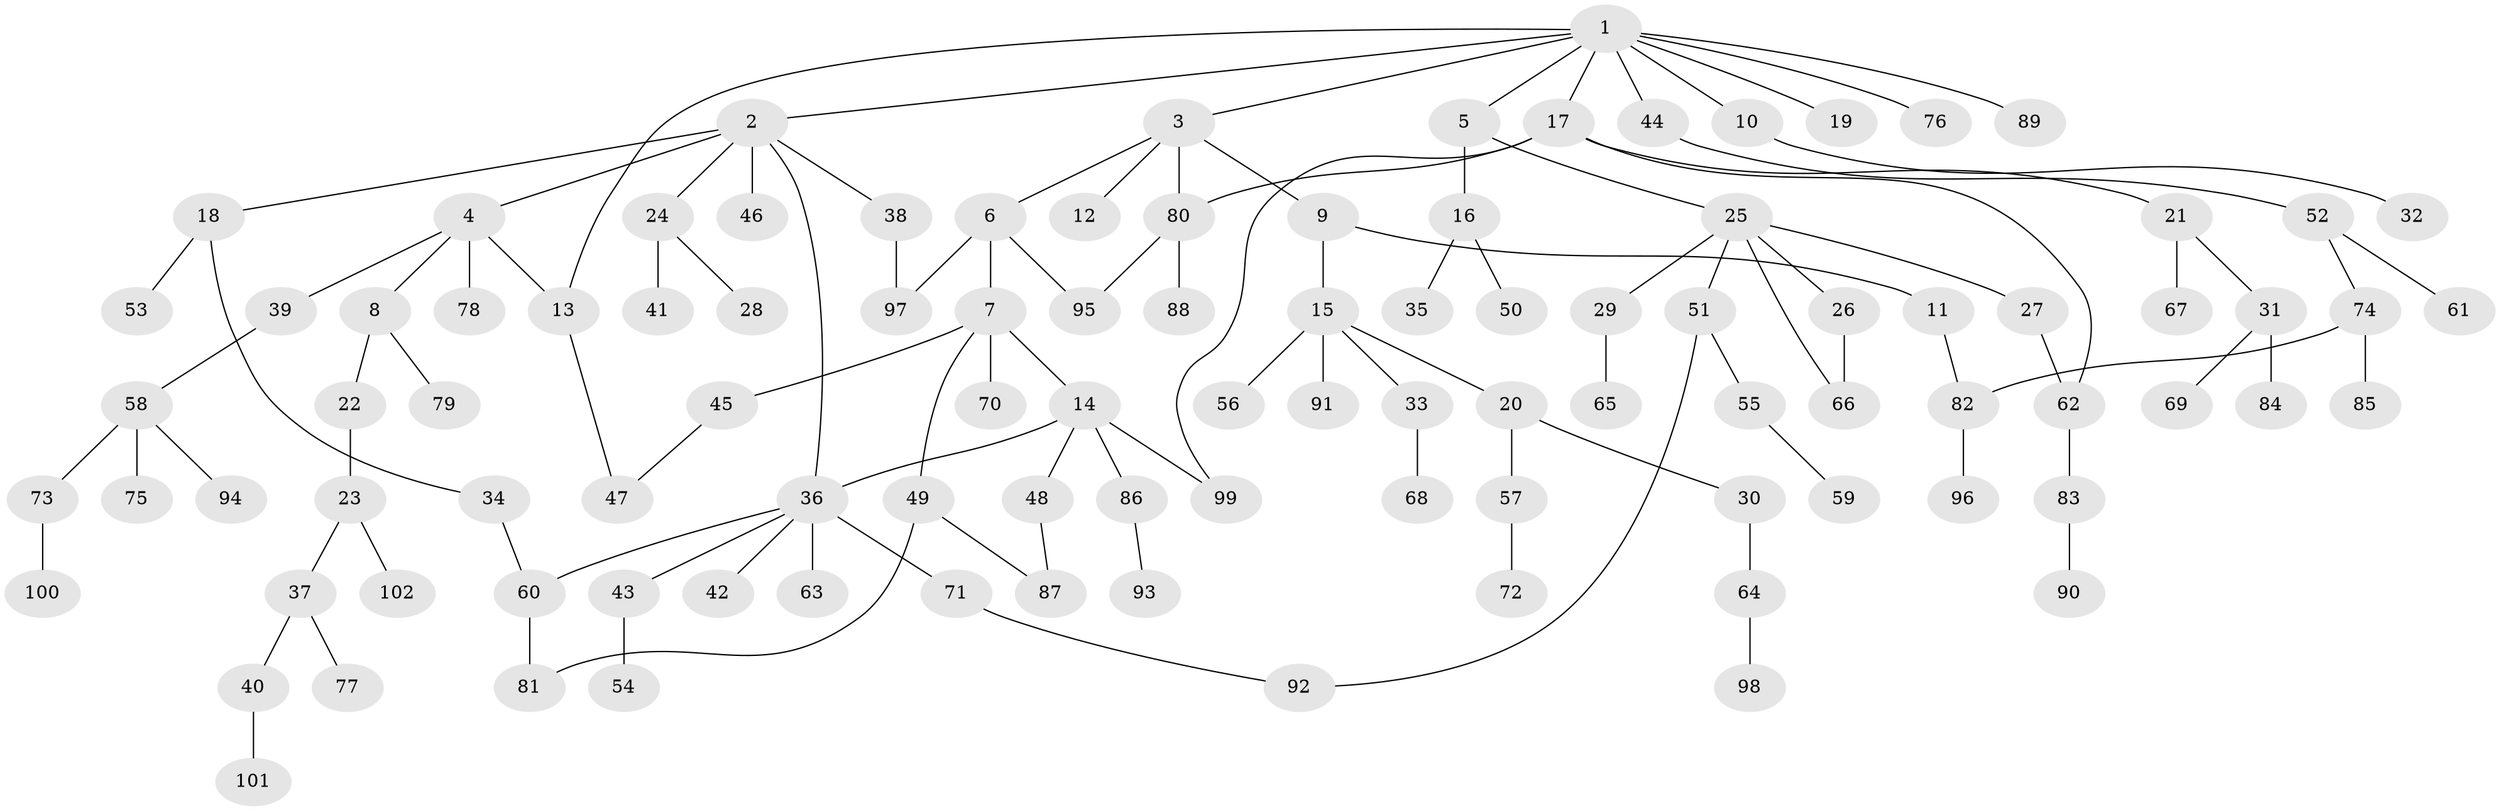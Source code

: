 // Generated by graph-tools (version 1.1) at 2025/13/03/09/25 04:13:25]
// undirected, 102 vertices, 115 edges
graph export_dot {
graph [start="1"]
  node [color=gray90,style=filled];
  1;
  2;
  3;
  4;
  5;
  6;
  7;
  8;
  9;
  10;
  11;
  12;
  13;
  14;
  15;
  16;
  17;
  18;
  19;
  20;
  21;
  22;
  23;
  24;
  25;
  26;
  27;
  28;
  29;
  30;
  31;
  32;
  33;
  34;
  35;
  36;
  37;
  38;
  39;
  40;
  41;
  42;
  43;
  44;
  45;
  46;
  47;
  48;
  49;
  50;
  51;
  52;
  53;
  54;
  55;
  56;
  57;
  58;
  59;
  60;
  61;
  62;
  63;
  64;
  65;
  66;
  67;
  68;
  69;
  70;
  71;
  72;
  73;
  74;
  75;
  76;
  77;
  78;
  79;
  80;
  81;
  82;
  83;
  84;
  85;
  86;
  87;
  88;
  89;
  90;
  91;
  92;
  93;
  94;
  95;
  96;
  97;
  98;
  99;
  100;
  101;
  102;
  1 -- 2;
  1 -- 3;
  1 -- 5;
  1 -- 10;
  1 -- 13;
  1 -- 17;
  1 -- 19;
  1 -- 44;
  1 -- 76;
  1 -- 89;
  2 -- 4;
  2 -- 18;
  2 -- 24;
  2 -- 38;
  2 -- 46;
  2 -- 36;
  3 -- 6;
  3 -- 9;
  3 -- 12;
  3 -- 80;
  4 -- 8;
  4 -- 39;
  4 -- 78;
  4 -- 13;
  5 -- 16;
  5 -- 25;
  6 -- 7;
  6 -- 97;
  6 -- 95;
  7 -- 14;
  7 -- 45;
  7 -- 49;
  7 -- 70;
  8 -- 22;
  8 -- 79;
  9 -- 11;
  9 -- 15;
  10 -- 32;
  11 -- 82;
  13 -- 47;
  14 -- 36;
  14 -- 48;
  14 -- 86;
  14 -- 99;
  15 -- 20;
  15 -- 33;
  15 -- 56;
  15 -- 91;
  16 -- 35;
  16 -- 50;
  17 -- 21;
  17 -- 80;
  17 -- 62;
  17 -- 99;
  18 -- 34;
  18 -- 53;
  20 -- 30;
  20 -- 57;
  21 -- 31;
  21 -- 67;
  22 -- 23;
  23 -- 37;
  23 -- 102;
  24 -- 28;
  24 -- 41;
  25 -- 26;
  25 -- 27;
  25 -- 29;
  25 -- 51;
  25 -- 66;
  26 -- 66;
  27 -- 62;
  29 -- 65;
  30 -- 64;
  31 -- 69;
  31 -- 84;
  33 -- 68;
  34 -- 60;
  36 -- 42;
  36 -- 43;
  36 -- 63;
  36 -- 71;
  36 -- 60;
  37 -- 40;
  37 -- 77;
  38 -- 97;
  39 -- 58;
  40 -- 101;
  43 -- 54;
  44 -- 52;
  45 -- 47;
  48 -- 87;
  49 -- 81;
  49 -- 87;
  51 -- 55;
  51 -- 92;
  52 -- 61;
  52 -- 74;
  55 -- 59;
  57 -- 72;
  58 -- 73;
  58 -- 75;
  58 -- 94;
  60 -- 81;
  62 -- 83;
  64 -- 98;
  71 -- 92;
  73 -- 100;
  74 -- 82;
  74 -- 85;
  80 -- 88;
  80 -- 95;
  82 -- 96;
  83 -- 90;
  86 -- 93;
}
